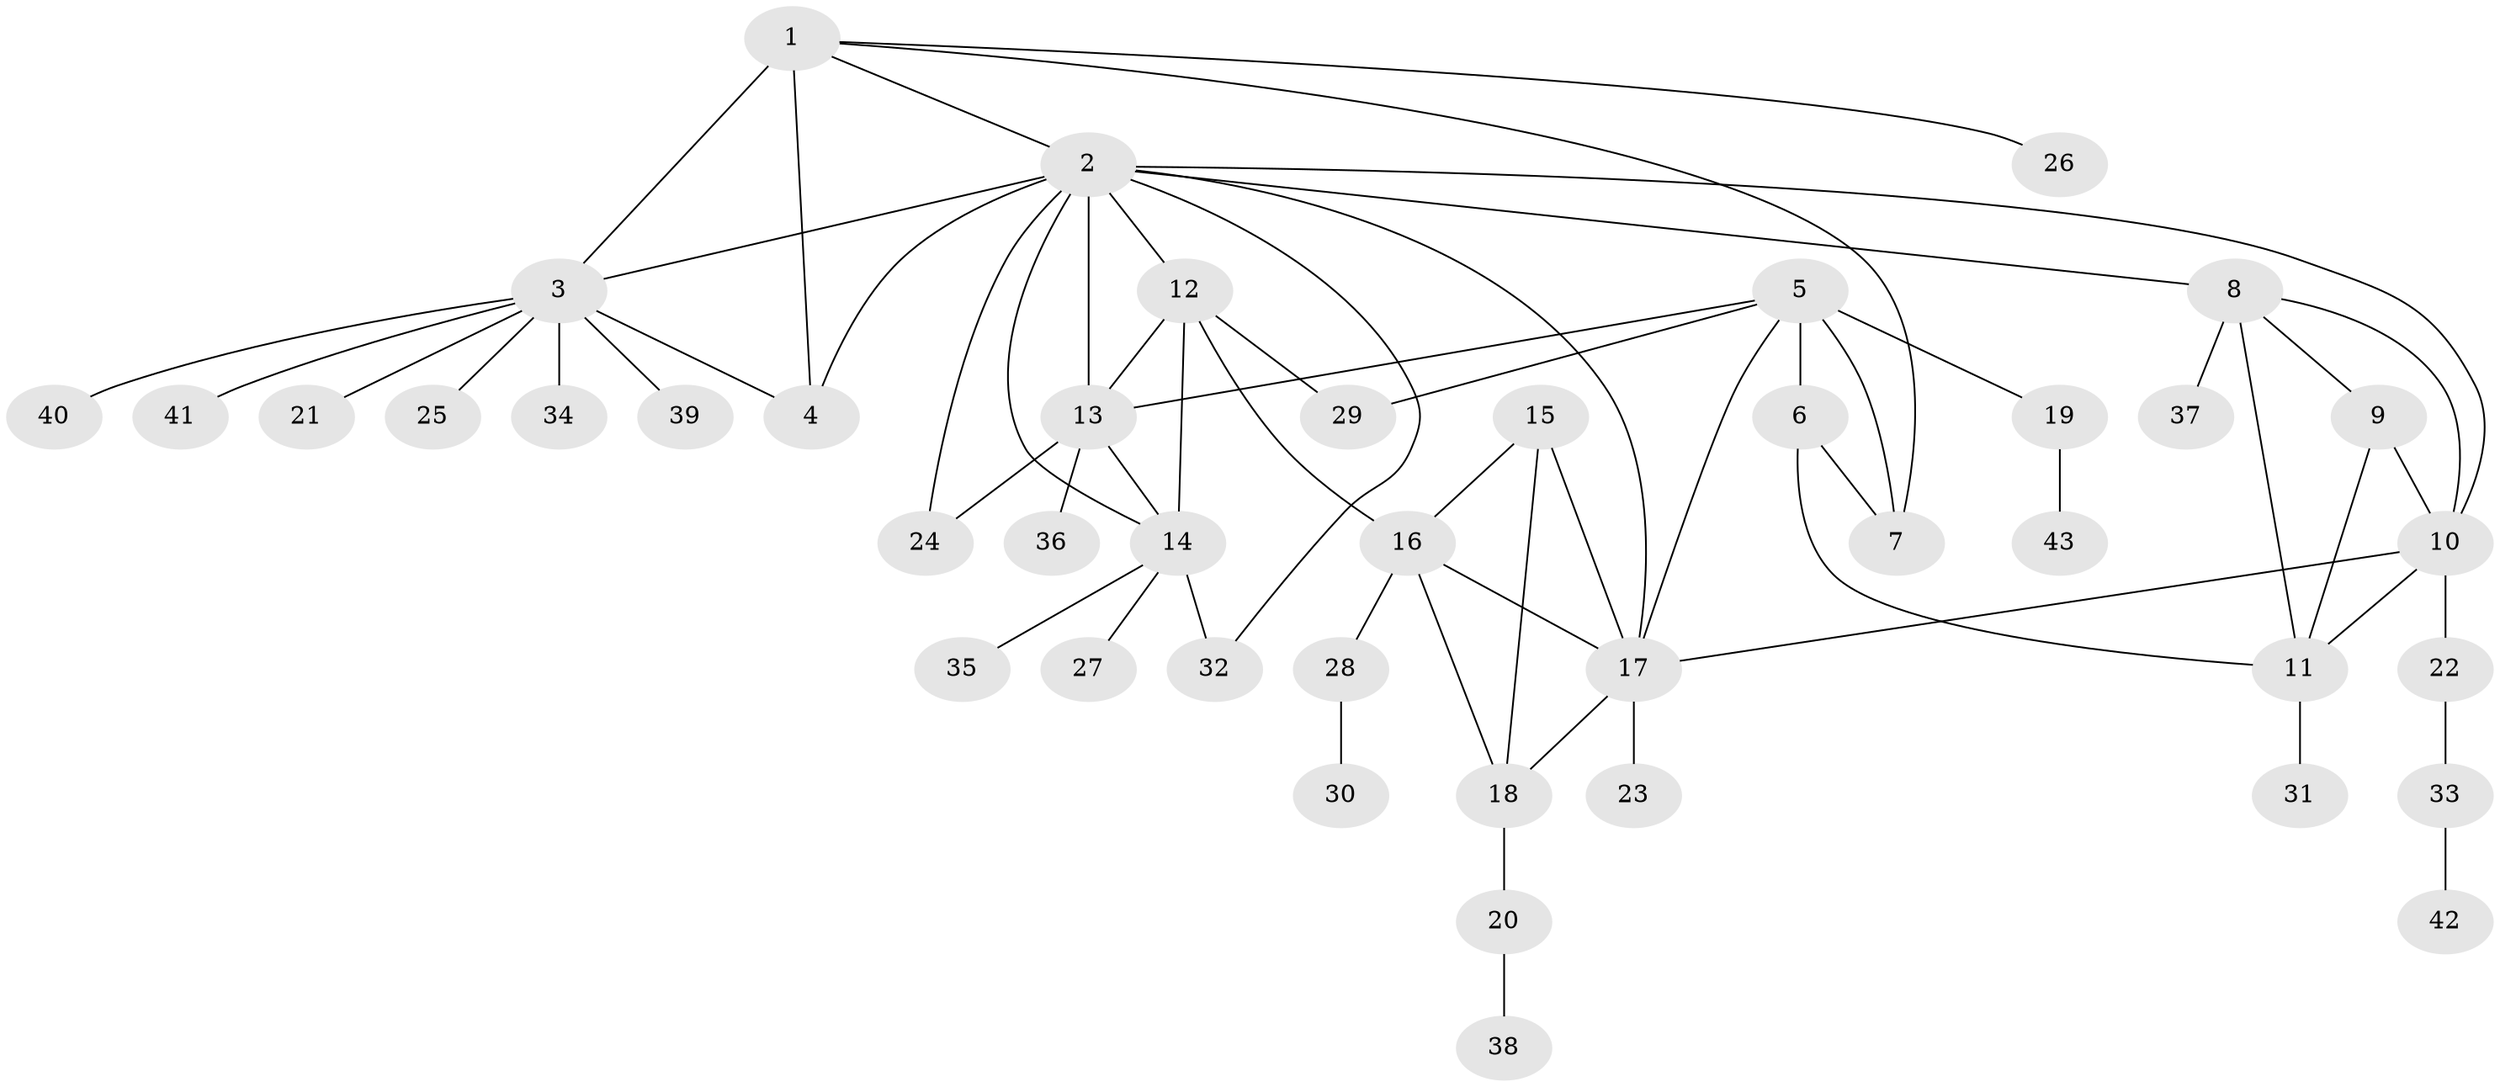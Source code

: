 // original degree distribution, {8: 0.03488372093023256, 10: 0.03488372093023256, 3: 0.08139534883720931, 4: 0.046511627906976744, 5: 0.023255813953488372, 7: 0.023255813953488372, 6: 0.03488372093023256, 15: 0.011627906976744186, 1: 0.6046511627906976, 2: 0.10465116279069768}
// Generated by graph-tools (version 1.1) at 2025/37/03/09/25 02:37:17]
// undirected, 43 vertices, 64 edges
graph export_dot {
graph [start="1"]
  node [color=gray90,style=filled];
  1;
  2;
  3;
  4;
  5;
  6;
  7;
  8;
  9;
  10;
  11;
  12;
  13;
  14;
  15;
  16;
  17;
  18;
  19;
  20;
  21;
  22;
  23;
  24;
  25;
  26;
  27;
  28;
  29;
  30;
  31;
  32;
  33;
  34;
  35;
  36;
  37;
  38;
  39;
  40;
  41;
  42;
  43;
  1 -- 2 [weight=1.0];
  1 -- 3 [weight=1.0];
  1 -- 4 [weight=3.0];
  1 -- 7 [weight=1.0];
  1 -- 26 [weight=1.0];
  2 -- 3 [weight=1.0];
  2 -- 4 [weight=1.0];
  2 -- 8 [weight=1.0];
  2 -- 10 [weight=1.0];
  2 -- 12 [weight=1.0];
  2 -- 13 [weight=9.0];
  2 -- 14 [weight=1.0];
  2 -- 17 [weight=1.0];
  2 -- 24 [weight=1.0];
  2 -- 32 [weight=1.0];
  3 -- 4 [weight=1.0];
  3 -- 21 [weight=1.0];
  3 -- 25 [weight=1.0];
  3 -- 34 [weight=1.0];
  3 -- 39 [weight=1.0];
  3 -- 40 [weight=1.0];
  3 -- 41 [weight=1.0];
  5 -- 6 [weight=2.0];
  5 -- 7 [weight=1.0];
  5 -- 13 [weight=1.0];
  5 -- 17 [weight=1.0];
  5 -- 19 [weight=1.0];
  5 -- 29 [weight=1.0];
  6 -- 7 [weight=2.0];
  6 -- 11 [weight=1.0];
  8 -- 9 [weight=1.0];
  8 -- 10 [weight=1.0];
  8 -- 11 [weight=1.0];
  8 -- 37 [weight=2.0];
  9 -- 10 [weight=1.0];
  9 -- 11 [weight=1.0];
  10 -- 11 [weight=1.0];
  10 -- 17 [weight=1.0];
  10 -- 22 [weight=4.0];
  11 -- 31 [weight=1.0];
  12 -- 13 [weight=1.0];
  12 -- 14 [weight=1.0];
  12 -- 16 [weight=1.0];
  12 -- 29 [weight=1.0];
  13 -- 14 [weight=1.0];
  13 -- 24 [weight=1.0];
  13 -- 36 [weight=1.0];
  14 -- 27 [weight=1.0];
  14 -- 32 [weight=1.0];
  14 -- 35 [weight=1.0];
  15 -- 16 [weight=1.0];
  15 -- 17 [weight=1.0];
  15 -- 18 [weight=2.0];
  16 -- 17 [weight=1.0];
  16 -- 18 [weight=1.0];
  16 -- 28 [weight=1.0];
  17 -- 18 [weight=1.0];
  17 -- 23 [weight=3.0];
  18 -- 20 [weight=1.0];
  19 -- 43 [weight=1.0];
  20 -- 38 [weight=1.0];
  22 -- 33 [weight=1.0];
  28 -- 30 [weight=1.0];
  33 -- 42 [weight=1.0];
}
